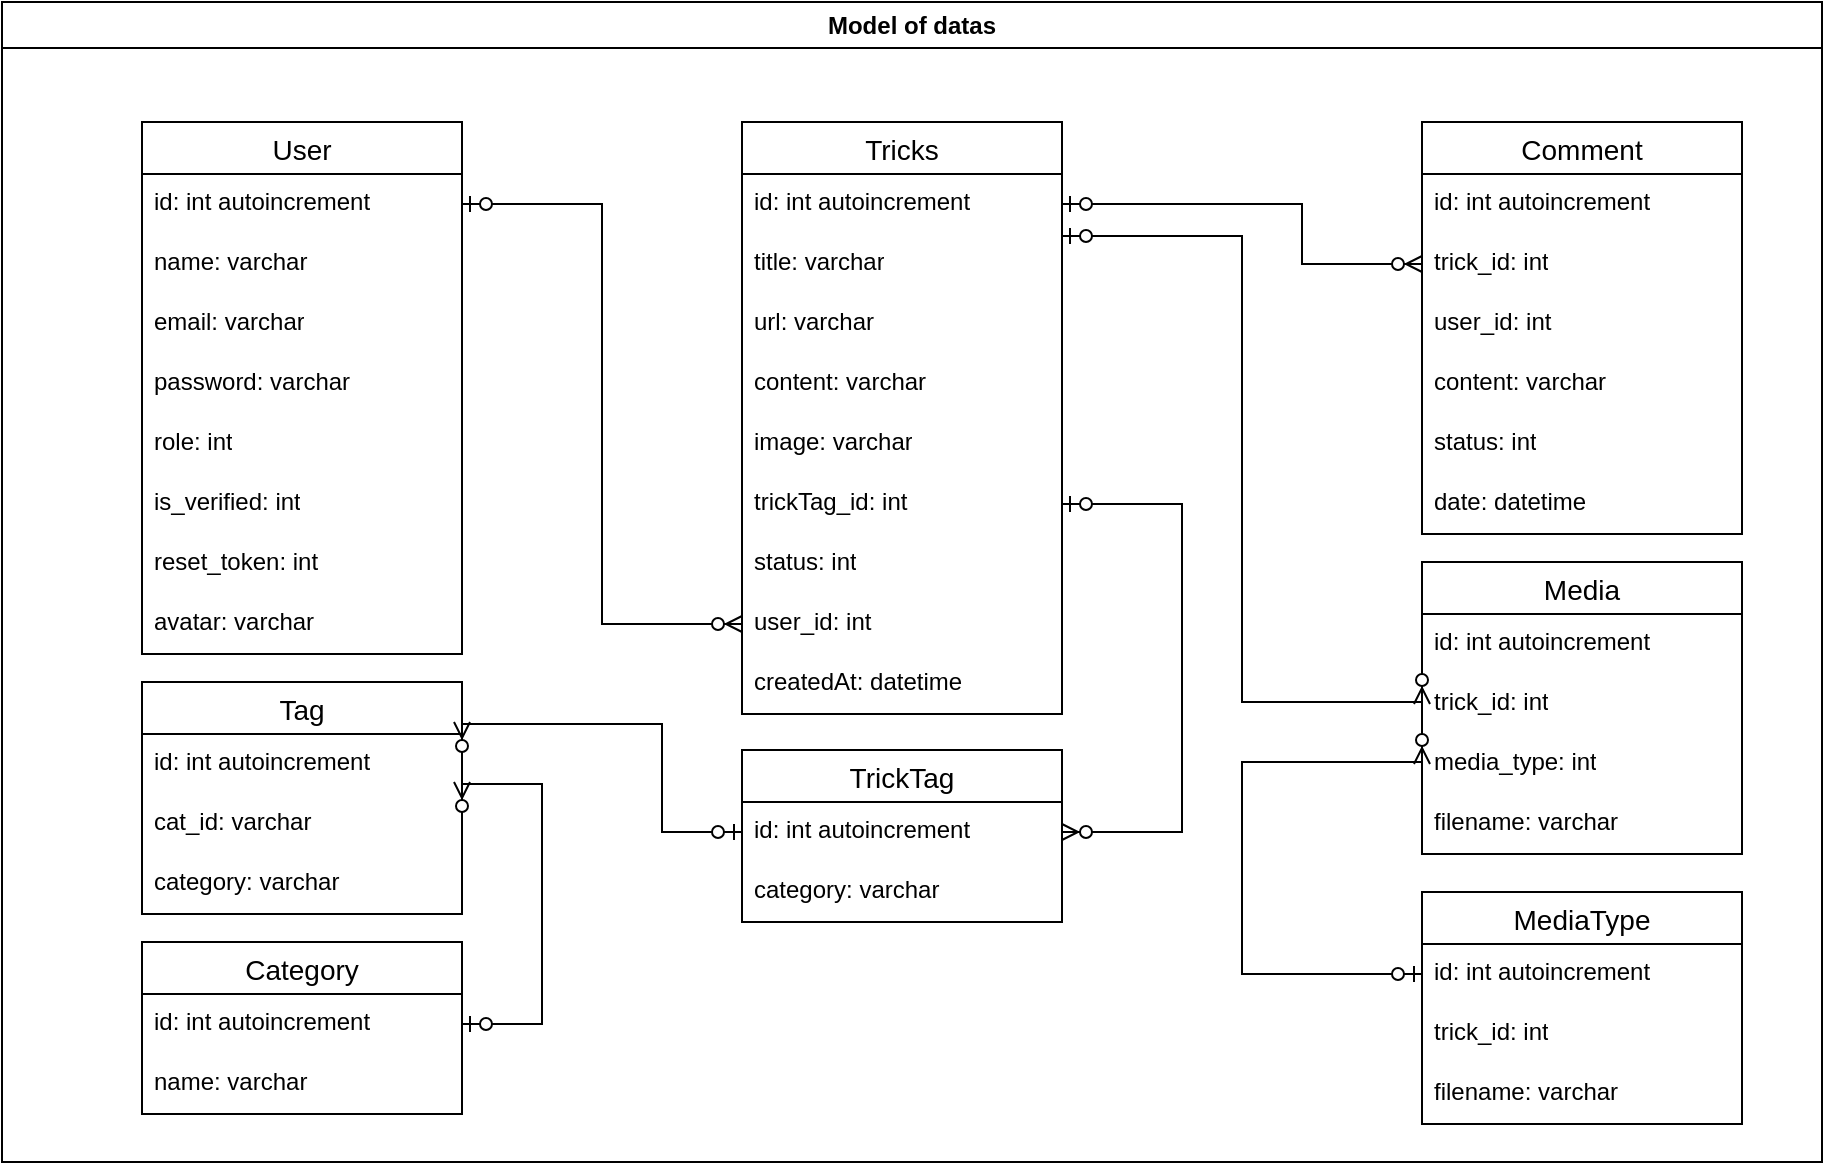 <mxfile version="23.1.5" type="device">
  <diagram name="Page-1" id="NaKX4Khc9GjLMk2lrtAR">
    <mxGraphModel dx="1746" dy="520" grid="1" gridSize="10" guides="1" tooltips="1" connect="1" arrows="1" fold="1" page="1" pageScale="1" pageWidth="827" pageHeight="1169" math="0" shadow="0">
      <root>
        <mxCell id="0" />
        <mxCell id="1" parent="0" />
        <mxCell id="TagKm16_PGoTjc9TcgZH-1" value="User" style="swimlane;fontStyle=0;childLayout=stackLayout;horizontal=1;startSize=26;horizontalStack=0;resizeParent=1;resizeParentMax=0;resizeLast=0;collapsible=1;marginBottom=0;align=center;fontSize=14;" parent="1" vertex="1">
          <mxGeometry x="20" y="230" width="160" height="266" as="geometry" />
        </mxCell>
        <mxCell id="TagKm16_PGoTjc9TcgZH-2" value="&lt;div&gt;id: int autoincrement&lt;br&gt;&lt;/div&gt;" style="text;strokeColor=none;fillColor=none;spacingLeft=4;spacingRight=4;overflow=hidden;rotatable=0;points=[[0,0.5],[1,0.5]];portConstraint=eastwest;fontSize=12;whiteSpace=wrap;html=1;" parent="TagKm16_PGoTjc9TcgZH-1" vertex="1">
          <mxGeometry y="26" width="160" height="30" as="geometry" />
        </mxCell>
        <mxCell id="TagKm16_PGoTjc9TcgZH-3" value="name: varchar" style="text;strokeColor=none;fillColor=none;spacingLeft=4;spacingRight=4;overflow=hidden;rotatable=0;points=[[0,0.5],[1,0.5]];portConstraint=eastwest;fontSize=12;whiteSpace=wrap;html=1;" parent="TagKm16_PGoTjc9TcgZH-1" vertex="1">
          <mxGeometry y="56" width="160" height="30" as="geometry" />
        </mxCell>
        <mxCell id="TagKm16_PGoTjc9TcgZH-5" value="email: varchar" style="text;strokeColor=none;fillColor=none;spacingLeft=4;spacingRight=4;overflow=hidden;rotatable=0;points=[[0,0.5],[1,0.5]];portConstraint=eastwest;fontSize=12;whiteSpace=wrap;html=1;" parent="TagKm16_PGoTjc9TcgZH-1" vertex="1">
          <mxGeometry y="86" width="160" height="30" as="geometry" />
        </mxCell>
        <mxCell id="TagKm16_PGoTjc9TcgZH-6" value="password: varchar" style="text;strokeColor=none;fillColor=none;spacingLeft=4;spacingRight=4;overflow=hidden;rotatable=0;points=[[0,0.5],[1,0.5]];portConstraint=eastwest;fontSize=12;whiteSpace=wrap;html=1;" parent="TagKm16_PGoTjc9TcgZH-1" vertex="1">
          <mxGeometry y="116" width="160" height="30" as="geometry" />
        </mxCell>
        <mxCell id="TagKm16_PGoTjc9TcgZH-4" value="role: int" style="text;strokeColor=none;fillColor=none;spacingLeft=4;spacingRight=4;overflow=hidden;rotatable=0;points=[[0,0.5],[1,0.5]];portConstraint=eastwest;fontSize=12;whiteSpace=wrap;html=1;" parent="TagKm16_PGoTjc9TcgZH-1" vertex="1">
          <mxGeometry y="146" width="160" height="30" as="geometry" />
        </mxCell>
        <mxCell id="Oev_SEqiPrUJictUMe1l-12" value="is_verified: int" style="text;strokeColor=none;fillColor=none;spacingLeft=4;spacingRight=4;overflow=hidden;rotatable=0;points=[[0,0.5],[1,0.5]];portConstraint=eastwest;fontSize=12;whiteSpace=wrap;html=1;" parent="TagKm16_PGoTjc9TcgZH-1" vertex="1">
          <mxGeometry y="176" width="160" height="30" as="geometry" />
        </mxCell>
        <mxCell id="Oev_SEqiPrUJictUMe1l-13" value="reset_token: int" style="text;strokeColor=none;fillColor=none;spacingLeft=4;spacingRight=4;overflow=hidden;rotatable=0;points=[[0,0.5],[1,0.5]];portConstraint=eastwest;fontSize=12;whiteSpace=wrap;html=1;" parent="TagKm16_PGoTjc9TcgZH-1" vertex="1">
          <mxGeometry y="206" width="160" height="30" as="geometry" />
        </mxCell>
        <mxCell id="XBSOcH2wO5aSC17qXQMU-8" value="avatar: varchar" style="text;strokeColor=none;fillColor=none;spacingLeft=4;spacingRight=4;overflow=hidden;rotatable=0;points=[[0,0.5],[1,0.5]];portConstraint=eastwest;fontSize=12;whiteSpace=wrap;html=1;" vertex="1" parent="TagKm16_PGoTjc9TcgZH-1">
          <mxGeometry y="236" width="160" height="30" as="geometry" />
        </mxCell>
        <mxCell id="TagKm16_PGoTjc9TcgZH-7" value="" style="edgeStyle=orthogonalEdgeStyle;fontSize=12;html=1;endArrow=ERzeroToMany;startArrow=ERzeroToOne;rounded=0;exitX=1;exitY=0.5;exitDx=0;exitDy=0;entryX=0;entryY=0.5;entryDx=0;entryDy=0;" parent="1" source="TagKm16_PGoTjc9TcgZH-2" target="TagKm16_PGoTjc9TcgZH-19" edge="1">
          <mxGeometry width="100" height="100" relative="1" as="geometry">
            <mxPoint x="-170" y="656" as="sourcePoint" />
            <mxPoint x="330" y="480" as="targetPoint" />
            <Array as="points">
              <mxPoint x="250" y="271" />
              <mxPoint x="250" y="481" />
            </Array>
          </mxGeometry>
        </mxCell>
        <mxCell id="TagKm16_PGoTjc9TcgZH-8" value="Comment" style="swimlane;fontStyle=0;childLayout=stackLayout;horizontal=1;startSize=26;horizontalStack=0;resizeParent=1;resizeParentMax=0;resizeLast=0;collapsible=1;marginBottom=0;align=center;fontSize=14;" parent="1" vertex="1">
          <mxGeometry x="660" y="230" width="160" height="206" as="geometry" />
        </mxCell>
        <mxCell id="TagKm16_PGoTjc9TcgZH-9" value="&lt;div&gt;id: int autoincrement&lt;br&gt;&lt;/div&gt;" style="text;strokeColor=none;fillColor=none;spacingLeft=4;spacingRight=4;overflow=hidden;rotatable=0;points=[[0,0.5],[1,0.5]];portConstraint=eastwest;fontSize=12;whiteSpace=wrap;html=1;" parent="TagKm16_PGoTjc9TcgZH-8" vertex="1">
          <mxGeometry y="26" width="160" height="30" as="geometry" />
        </mxCell>
        <mxCell id="TagKm16_PGoTjc9TcgZH-10" value="trick_id: int" style="text;strokeColor=none;fillColor=none;spacingLeft=4;spacingRight=4;overflow=hidden;rotatable=0;points=[[0,0.5],[1,0.5]];portConstraint=eastwest;fontSize=12;whiteSpace=wrap;html=1;" parent="TagKm16_PGoTjc9TcgZH-8" vertex="1">
          <mxGeometry y="56" width="160" height="30" as="geometry" />
        </mxCell>
        <mxCell id="TagKm16_PGoTjc9TcgZH-11" value="user_id: int" style="text;strokeColor=none;fillColor=none;spacingLeft=4;spacingRight=4;overflow=hidden;rotatable=0;points=[[0,0.5],[1,0.5]];portConstraint=eastwest;fontSize=12;whiteSpace=wrap;html=1;" parent="TagKm16_PGoTjc9TcgZH-8" vertex="1">
          <mxGeometry y="86" width="160" height="30" as="geometry" />
        </mxCell>
        <mxCell id="TagKm16_PGoTjc9TcgZH-12" value="content: varchar" style="text;strokeColor=none;fillColor=none;spacingLeft=4;spacingRight=4;overflow=hidden;rotatable=0;points=[[0,0.5],[1,0.5]];portConstraint=eastwest;fontSize=12;whiteSpace=wrap;html=1;" parent="TagKm16_PGoTjc9TcgZH-8" vertex="1">
          <mxGeometry y="116" width="160" height="30" as="geometry" />
        </mxCell>
        <mxCell id="TagKm16_PGoTjc9TcgZH-13" value="status: int" style="text;strokeColor=none;fillColor=none;spacingLeft=4;spacingRight=4;overflow=hidden;rotatable=0;points=[[0,0.5],[1,0.5]];portConstraint=eastwest;fontSize=12;whiteSpace=wrap;html=1;" parent="TagKm16_PGoTjc9TcgZH-8" vertex="1">
          <mxGeometry y="146" width="160" height="30" as="geometry" />
        </mxCell>
        <mxCell id="TagKm16_PGoTjc9TcgZH-14" value="date: datetime" style="text;strokeColor=none;fillColor=none;spacingLeft=4;spacingRight=4;overflow=hidden;rotatable=0;points=[[0,0.5],[1,0.5]];portConstraint=eastwest;fontSize=12;whiteSpace=wrap;html=1;" parent="TagKm16_PGoTjc9TcgZH-8" vertex="1">
          <mxGeometry y="176" width="160" height="30" as="geometry" />
        </mxCell>
        <mxCell id="TagKm16_PGoTjc9TcgZH-15" value="" style="edgeStyle=orthogonalEdgeStyle;fontSize=12;html=1;endArrow=ERzeroToMany;startArrow=ERzeroToOne;rounded=0;exitX=1;exitY=0.5;exitDx=0;exitDy=0;entryX=0;entryY=0.5;entryDx=0;entryDy=0;" parent="1" source="TagKm16_PGoTjc9TcgZH-18" target="TagKm16_PGoTjc9TcgZH-10" edge="1">
          <mxGeometry width="100" height="100" relative="1" as="geometry">
            <mxPoint x="450" y="170" as="sourcePoint" />
            <mxPoint x="540" y="200" as="targetPoint" />
            <Array as="points">
              <mxPoint x="600" y="271" />
              <mxPoint x="600" y="301" />
            </Array>
          </mxGeometry>
        </mxCell>
        <mxCell id="TagKm16_PGoTjc9TcgZH-16" value="Model of datas" style="swimlane;whiteSpace=wrap;html=1;" parent="1" vertex="1">
          <mxGeometry x="-50" y="170" width="910" height="580" as="geometry" />
        </mxCell>
        <mxCell id="TagKm16_PGoTjc9TcgZH-17" value="Tricks" style="swimlane;fontStyle=0;childLayout=stackLayout;horizontal=1;startSize=26;horizontalStack=0;resizeParent=1;resizeParentMax=0;resizeLast=0;collapsible=1;marginBottom=0;align=center;fontSize=14;" parent="TagKm16_PGoTjc9TcgZH-16" vertex="1">
          <mxGeometry x="370" y="60" width="160" height="296" as="geometry" />
        </mxCell>
        <mxCell id="TagKm16_PGoTjc9TcgZH-18" value="&lt;div&gt;id: int autoincrement&lt;br&gt;&lt;/div&gt;" style="text;strokeColor=none;fillColor=none;spacingLeft=4;spacingRight=4;overflow=hidden;rotatable=0;points=[[0,0.5],[1,0.5]];portConstraint=eastwest;fontSize=12;whiteSpace=wrap;html=1;" parent="TagKm16_PGoTjc9TcgZH-17" vertex="1">
          <mxGeometry y="26" width="160" height="30" as="geometry" />
        </mxCell>
        <mxCell id="TagKm16_PGoTjc9TcgZH-20" value="title: varchar" style="text;strokeColor=none;fillColor=none;spacingLeft=4;spacingRight=4;overflow=hidden;rotatable=0;points=[[0,0.5],[1,0.5]];portConstraint=eastwest;fontSize=12;whiteSpace=wrap;html=1;" parent="TagKm16_PGoTjc9TcgZH-17" vertex="1">
          <mxGeometry y="56" width="160" height="30" as="geometry" />
        </mxCell>
        <mxCell id="d_bXr8pl_EYYEdx3Mgg6-1" value="url: varchar" style="text;strokeColor=none;fillColor=none;spacingLeft=4;spacingRight=4;overflow=hidden;rotatable=0;points=[[0,0.5],[1,0.5]];portConstraint=eastwest;fontSize=12;whiteSpace=wrap;html=1;" parent="TagKm16_PGoTjc9TcgZH-17" vertex="1">
          <mxGeometry y="86" width="160" height="30" as="geometry" />
        </mxCell>
        <mxCell id="TagKm16_PGoTjc9TcgZH-22" value="content: varchar" style="text;strokeColor=none;fillColor=none;spacingLeft=4;spacingRight=4;overflow=hidden;rotatable=0;points=[[0,0.5],[1,0.5]];portConstraint=eastwest;fontSize=12;whiteSpace=wrap;html=1;" parent="TagKm16_PGoTjc9TcgZH-17" vertex="1">
          <mxGeometry y="116" width="160" height="30" as="geometry" />
        </mxCell>
        <mxCell id="TagKm16_PGoTjc9TcgZH-21" value="image: varchar" style="text;strokeColor=none;fillColor=none;spacingLeft=4;spacingRight=4;overflow=hidden;rotatable=0;points=[[0,0.5],[1,0.5]];portConstraint=eastwest;fontSize=12;whiteSpace=wrap;html=1;" parent="TagKm16_PGoTjc9TcgZH-17" vertex="1">
          <mxGeometry y="146" width="160" height="30" as="geometry" />
        </mxCell>
        <mxCell id="TagKm16_PGoTjc9TcgZH-25" value="trickTag_id: int" style="text;strokeColor=none;fillColor=none;spacingLeft=4;spacingRight=4;overflow=hidden;rotatable=0;points=[[0,0.5],[1,0.5]];portConstraint=eastwest;fontSize=12;whiteSpace=wrap;html=1;" parent="TagKm16_PGoTjc9TcgZH-17" vertex="1">
          <mxGeometry y="176" width="160" height="30" as="geometry" />
        </mxCell>
        <mxCell id="TagKm16_PGoTjc9TcgZH-23" value="status: int" style="text;strokeColor=none;fillColor=none;spacingLeft=4;spacingRight=4;overflow=hidden;rotatable=0;points=[[0,0.5],[1,0.5]];portConstraint=eastwest;fontSize=12;whiteSpace=wrap;html=1;" parent="TagKm16_PGoTjc9TcgZH-17" vertex="1">
          <mxGeometry y="206" width="160" height="30" as="geometry" />
        </mxCell>
        <mxCell id="TagKm16_PGoTjc9TcgZH-19" value="user_id: int" style="text;strokeColor=none;fillColor=none;spacingLeft=4;spacingRight=4;overflow=hidden;rotatable=0;points=[[0,0.5],[1,0.5]];portConstraint=eastwest;fontSize=12;whiteSpace=wrap;html=1;" parent="TagKm16_PGoTjc9TcgZH-17" vertex="1">
          <mxGeometry y="236" width="160" height="30" as="geometry" />
        </mxCell>
        <mxCell id="TagKm16_PGoTjc9TcgZH-24" value="createdAt: datetime" style="text;strokeColor=none;fillColor=none;spacingLeft=4;spacingRight=4;overflow=hidden;rotatable=0;points=[[0,0.5],[1,0.5]];portConstraint=eastwest;fontSize=12;whiteSpace=wrap;html=1;" parent="TagKm16_PGoTjc9TcgZH-17" vertex="1">
          <mxGeometry y="266" width="160" height="30" as="geometry" />
        </mxCell>
        <mxCell id="TagKm16_PGoTjc9TcgZH-26" value="Tag" style="swimlane;fontStyle=0;childLayout=stackLayout;horizontal=1;startSize=26;horizontalStack=0;resizeParent=1;resizeParentMax=0;resizeLast=0;collapsible=1;marginBottom=0;align=center;fontSize=14;" parent="TagKm16_PGoTjc9TcgZH-16" vertex="1">
          <mxGeometry x="70" y="340" width="160" height="116" as="geometry" />
        </mxCell>
        <mxCell id="TagKm16_PGoTjc9TcgZH-27" value="&lt;div&gt;id: int autoincrement&lt;br&gt;&lt;/div&gt;" style="text;strokeColor=none;fillColor=none;spacingLeft=4;spacingRight=4;overflow=hidden;rotatable=0;points=[[0,0.5],[1,0.5]];portConstraint=eastwest;fontSize=12;whiteSpace=wrap;html=1;" parent="TagKm16_PGoTjc9TcgZH-26" vertex="1">
          <mxGeometry y="26" width="160" height="30" as="geometry" />
        </mxCell>
        <mxCell id="Oev_SEqiPrUJictUMe1l-11" value="cat_id: varchar" style="text;strokeColor=none;fillColor=none;spacingLeft=4;spacingRight=4;overflow=hidden;rotatable=0;points=[[0,0.5],[1,0.5]];portConstraint=eastwest;fontSize=12;whiteSpace=wrap;html=1;" parent="TagKm16_PGoTjc9TcgZH-26" vertex="1">
          <mxGeometry y="56" width="160" height="30" as="geometry" />
        </mxCell>
        <mxCell id="TagKm16_PGoTjc9TcgZH-28" value="category: varchar" style="text;strokeColor=none;fillColor=none;spacingLeft=4;spacingRight=4;overflow=hidden;rotatable=0;points=[[0,0.5],[1,0.5]];portConstraint=eastwest;fontSize=12;whiteSpace=wrap;html=1;" parent="TagKm16_PGoTjc9TcgZH-26" vertex="1">
          <mxGeometry y="86" width="160" height="30" as="geometry" />
        </mxCell>
        <mxCell id="Oev_SEqiPrUJictUMe1l-1" value="Category" style="swimlane;fontStyle=0;childLayout=stackLayout;horizontal=1;startSize=26;horizontalStack=0;resizeParent=1;resizeParentMax=0;resizeLast=0;collapsible=1;marginBottom=0;align=center;fontSize=14;" parent="TagKm16_PGoTjc9TcgZH-16" vertex="1">
          <mxGeometry x="70" y="470" width="160" height="86" as="geometry" />
        </mxCell>
        <mxCell id="Oev_SEqiPrUJictUMe1l-2" value="&lt;div&gt;id: int autoincrement&lt;br&gt;&lt;/div&gt;" style="text;strokeColor=none;fillColor=none;spacingLeft=4;spacingRight=4;overflow=hidden;rotatable=0;points=[[0,0.5],[1,0.5]];portConstraint=eastwest;fontSize=12;whiteSpace=wrap;html=1;" parent="Oev_SEqiPrUJictUMe1l-1" vertex="1">
          <mxGeometry y="26" width="160" height="30" as="geometry" />
        </mxCell>
        <mxCell id="Oev_SEqiPrUJictUMe1l-3" value="name: varchar" style="text;strokeColor=none;fillColor=none;spacingLeft=4;spacingRight=4;overflow=hidden;rotatable=0;points=[[0,0.5],[1,0.5]];portConstraint=eastwest;fontSize=12;whiteSpace=wrap;html=1;" parent="Oev_SEqiPrUJictUMe1l-1" vertex="1">
          <mxGeometry y="56" width="160" height="30" as="geometry" />
        </mxCell>
        <mxCell id="Oev_SEqiPrUJictUMe1l-4" value="TrickTag" style="swimlane;fontStyle=0;childLayout=stackLayout;horizontal=1;startSize=26;horizontalStack=0;resizeParent=1;resizeParentMax=0;resizeLast=0;collapsible=1;marginBottom=0;align=center;fontSize=14;" parent="TagKm16_PGoTjc9TcgZH-16" vertex="1">
          <mxGeometry x="370" y="374" width="160" height="86" as="geometry" />
        </mxCell>
        <mxCell id="Oev_SEqiPrUJictUMe1l-5" value="&lt;div&gt;id: int autoincrement&lt;br&gt;&lt;/div&gt;" style="text;strokeColor=none;fillColor=none;spacingLeft=4;spacingRight=4;overflow=hidden;rotatable=0;points=[[0,0.5],[1,0.5]];portConstraint=eastwest;fontSize=12;whiteSpace=wrap;html=1;" parent="Oev_SEqiPrUJictUMe1l-4" vertex="1">
          <mxGeometry y="26" width="160" height="30" as="geometry" />
        </mxCell>
        <mxCell id="Oev_SEqiPrUJictUMe1l-6" value="category: varchar" style="text;strokeColor=none;fillColor=none;spacingLeft=4;spacingRight=4;overflow=hidden;rotatable=0;points=[[0,0.5],[1,0.5]];portConstraint=eastwest;fontSize=12;whiteSpace=wrap;html=1;" parent="Oev_SEqiPrUJictUMe1l-4" vertex="1">
          <mxGeometry y="56" width="160" height="30" as="geometry" />
        </mxCell>
        <mxCell id="Oev_SEqiPrUJictUMe1l-7" value="Media" style="swimlane;fontStyle=0;childLayout=stackLayout;horizontal=1;startSize=26;horizontalStack=0;resizeParent=1;resizeParentMax=0;resizeLast=0;collapsible=1;marginBottom=0;align=center;fontSize=14;" parent="TagKm16_PGoTjc9TcgZH-16" vertex="1">
          <mxGeometry x="710" y="280" width="160" height="146" as="geometry" />
        </mxCell>
        <mxCell id="Oev_SEqiPrUJictUMe1l-8" value="&lt;div&gt;id: int autoincrement&lt;br&gt;&lt;/div&gt;" style="text;strokeColor=none;fillColor=none;spacingLeft=4;spacingRight=4;overflow=hidden;rotatable=0;points=[[0,0.5],[1,0.5]];portConstraint=eastwest;fontSize=12;whiteSpace=wrap;html=1;" parent="Oev_SEqiPrUJictUMe1l-7" vertex="1">
          <mxGeometry y="26" width="160" height="30" as="geometry" />
        </mxCell>
        <mxCell id="Oev_SEqiPrUJictUMe1l-10" value="trick_id: int" style="text;strokeColor=none;fillColor=none;spacingLeft=4;spacingRight=4;overflow=hidden;rotatable=0;points=[[0,0.5],[1,0.5]];portConstraint=eastwest;fontSize=12;whiteSpace=wrap;html=1;" parent="Oev_SEqiPrUJictUMe1l-7" vertex="1">
          <mxGeometry y="56" width="160" height="30" as="geometry" />
        </mxCell>
        <mxCell id="XBSOcH2wO5aSC17qXQMU-5" value="media_type: int" style="text;strokeColor=none;fillColor=none;spacingLeft=4;spacingRight=4;overflow=hidden;rotatable=0;points=[[0,0.5],[1,0.5]];portConstraint=eastwest;fontSize=12;whiteSpace=wrap;html=1;" vertex="1" parent="Oev_SEqiPrUJictUMe1l-7">
          <mxGeometry y="86" width="160" height="30" as="geometry" />
        </mxCell>
        <mxCell id="Oev_SEqiPrUJictUMe1l-9" value="filename: varchar" style="text;strokeColor=none;fillColor=none;spacingLeft=4;spacingRight=4;overflow=hidden;rotatable=0;points=[[0,0.5],[1,0.5]];portConstraint=eastwest;fontSize=12;whiteSpace=wrap;html=1;" parent="Oev_SEqiPrUJictUMe1l-7" vertex="1">
          <mxGeometry y="116" width="160" height="30" as="geometry" />
        </mxCell>
        <mxCell id="Oev_SEqiPrUJictUMe1l-14" value="" style="edgeStyle=orthogonalEdgeStyle;fontSize=12;html=1;endArrow=ERzeroToMany;startArrow=ERzeroToOne;rounded=0;exitX=1;exitY=0.5;exitDx=0;exitDy=0;entryX=1;entryY=0.5;entryDx=0;entryDy=0;" parent="TagKm16_PGoTjc9TcgZH-16" source="TagKm16_PGoTjc9TcgZH-25" edge="1" target="Oev_SEqiPrUJictUMe1l-5">
          <mxGeometry width="100" height="100" relative="1" as="geometry">
            <mxPoint x="250" y="340" as="sourcePoint" />
            <mxPoint x="530" y="430" as="targetPoint" />
            <Array as="points">
              <mxPoint x="590" y="251" />
              <mxPoint x="590" y="415" />
            </Array>
          </mxGeometry>
        </mxCell>
        <mxCell id="Oev_SEqiPrUJictUMe1l-15" value="" style="edgeStyle=orthogonalEdgeStyle;fontSize=12;html=1;endArrow=ERzeroToMany;startArrow=ERzeroToOne;rounded=0;exitX=0;exitY=0.5;exitDx=0;exitDy=0;" parent="TagKm16_PGoTjc9TcgZH-16" edge="1" source="Oev_SEqiPrUJictUMe1l-5">
          <mxGeometry width="100" height="100" relative="1" as="geometry">
            <mxPoint x="370" y="430" as="sourcePoint" />
            <mxPoint x="230" y="360" as="targetPoint" />
            <Array as="points">
              <mxPoint x="330" y="415" />
              <mxPoint x="330" y="361" />
            </Array>
          </mxGeometry>
        </mxCell>
        <mxCell id="Oev_SEqiPrUJictUMe1l-16" value="" style="edgeStyle=orthogonalEdgeStyle;fontSize=12;html=1;endArrow=ERzeroToMany;startArrow=ERzeroToOne;rounded=0;exitX=1;exitY=0.5;exitDx=0;exitDy=0;" parent="TagKm16_PGoTjc9TcgZH-16" source="Oev_SEqiPrUJictUMe1l-2" edge="1">
          <mxGeometry width="100" height="100" relative="1" as="geometry">
            <mxPoint x="250" y="510" as="sourcePoint" />
            <mxPoint x="230" y="390" as="targetPoint" />
            <Array as="points">
              <mxPoint x="270" y="511" />
              <mxPoint x="270" y="391" />
            </Array>
          </mxGeometry>
        </mxCell>
        <mxCell id="Oev_SEqiPrUJictUMe1l-17" value="" style="edgeStyle=orthogonalEdgeStyle;fontSize=12;html=1;endArrow=ERzeroToMany;startArrow=ERzeroToOne;rounded=0;exitX=1;exitY=1.033;exitDx=0;exitDy=0;entryX=0;entryY=0.5;entryDx=0;entryDy=0;exitPerimeter=0;" parent="TagKm16_PGoTjc9TcgZH-16" source="TagKm16_PGoTjc9TcgZH-18" target="Oev_SEqiPrUJictUMe1l-10" edge="1">
          <mxGeometry width="100" height="100" relative="1" as="geometry">
            <mxPoint x="510" y="210" as="sourcePoint" />
            <mxPoint x="690" y="240" as="targetPoint" />
            <Array as="points">
              <mxPoint x="620" y="117" />
              <mxPoint x="620" y="350" />
            </Array>
          </mxGeometry>
        </mxCell>
        <mxCell id="XBSOcH2wO5aSC17qXQMU-1" value="MediaType" style="swimlane;fontStyle=0;childLayout=stackLayout;horizontal=1;startSize=26;horizontalStack=0;resizeParent=1;resizeParentMax=0;resizeLast=0;collapsible=1;marginBottom=0;align=center;fontSize=14;" vertex="1" parent="TagKm16_PGoTjc9TcgZH-16">
          <mxGeometry x="710" y="445" width="160" height="116" as="geometry" />
        </mxCell>
        <mxCell id="XBSOcH2wO5aSC17qXQMU-2" value="&lt;div&gt;id: int autoincrement&lt;br&gt;&lt;/div&gt;" style="text;strokeColor=none;fillColor=none;spacingLeft=4;spacingRight=4;overflow=hidden;rotatable=0;points=[[0,0.5],[1,0.5]];portConstraint=eastwest;fontSize=12;whiteSpace=wrap;html=1;" vertex="1" parent="XBSOcH2wO5aSC17qXQMU-1">
          <mxGeometry y="26" width="160" height="30" as="geometry" />
        </mxCell>
        <mxCell id="XBSOcH2wO5aSC17qXQMU-3" value="trick_id: int" style="text;strokeColor=none;fillColor=none;spacingLeft=4;spacingRight=4;overflow=hidden;rotatable=0;points=[[0,0.5],[1,0.5]];portConstraint=eastwest;fontSize=12;whiteSpace=wrap;html=1;" vertex="1" parent="XBSOcH2wO5aSC17qXQMU-1">
          <mxGeometry y="56" width="160" height="30" as="geometry" />
        </mxCell>
        <mxCell id="XBSOcH2wO5aSC17qXQMU-4" value="filename: varchar" style="text;strokeColor=none;fillColor=none;spacingLeft=4;spacingRight=4;overflow=hidden;rotatable=0;points=[[0,0.5],[1,0.5]];portConstraint=eastwest;fontSize=12;whiteSpace=wrap;html=1;" vertex="1" parent="XBSOcH2wO5aSC17qXQMU-1">
          <mxGeometry y="86" width="160" height="30" as="geometry" />
        </mxCell>
        <mxCell id="XBSOcH2wO5aSC17qXQMU-7" value="" style="edgeStyle=orthogonalEdgeStyle;fontSize=12;html=1;endArrow=ERzeroToMany;startArrow=ERzeroToOne;rounded=0;exitX=0;exitY=0.5;exitDx=0;exitDy=0;entryX=0;entryY=0.5;entryDx=0;entryDy=0;" edge="1" parent="TagKm16_PGoTjc9TcgZH-16" source="XBSOcH2wO5aSC17qXQMU-2" target="XBSOcH2wO5aSC17qXQMU-5">
          <mxGeometry width="100" height="100" relative="1" as="geometry">
            <mxPoint x="550" y="296" as="sourcePoint" />
            <mxPoint x="550" y="475" as="targetPoint" />
            <Array as="points">
              <mxPoint x="620" y="486" />
              <mxPoint x="620" y="380" />
            </Array>
          </mxGeometry>
        </mxCell>
      </root>
    </mxGraphModel>
  </diagram>
</mxfile>
